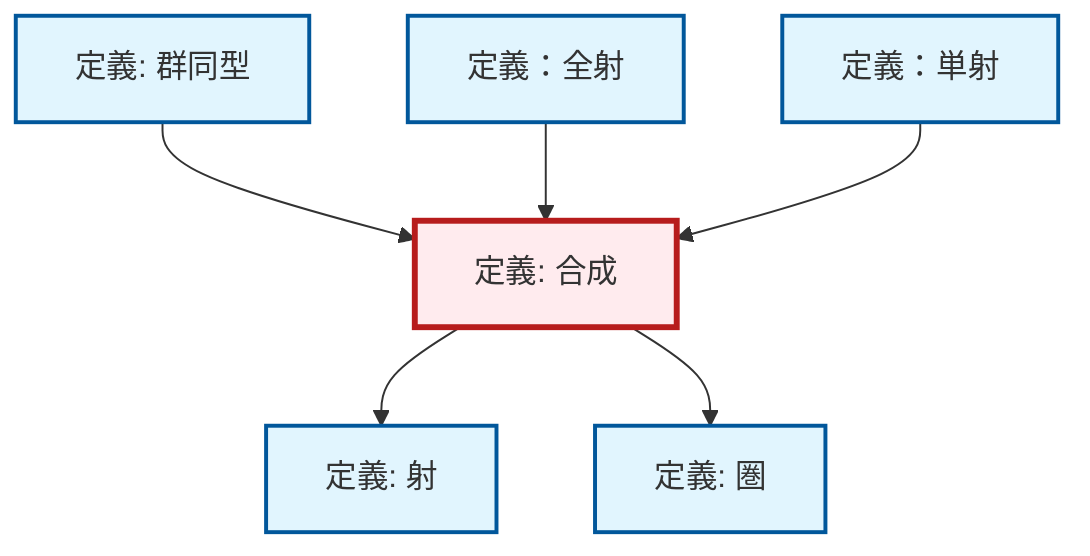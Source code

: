 graph TD
    classDef definition fill:#e1f5fe,stroke:#01579b,stroke-width:2px
    classDef theorem fill:#f3e5f5,stroke:#4a148c,stroke-width:2px
    classDef axiom fill:#fff3e0,stroke:#e65100,stroke-width:2px
    classDef example fill:#e8f5e9,stroke:#1b5e20,stroke-width:2px
    classDef current fill:#ffebee,stroke:#b71c1c,stroke-width:3px
    def-epimorphism["定義：全射"]:::definition
    def-composition["定義: 合成"]:::definition
    def-category["定義: 圏"]:::definition
    def-morphism["定義: 射"]:::definition
    def-monomorphism["定義：単射"]:::definition
    def-isomorphism["定義: 群同型"]:::definition
    def-composition --> def-morphism
    def-isomorphism --> def-composition
    def-epimorphism --> def-composition
    def-composition --> def-category
    def-monomorphism --> def-composition
    class def-composition current
